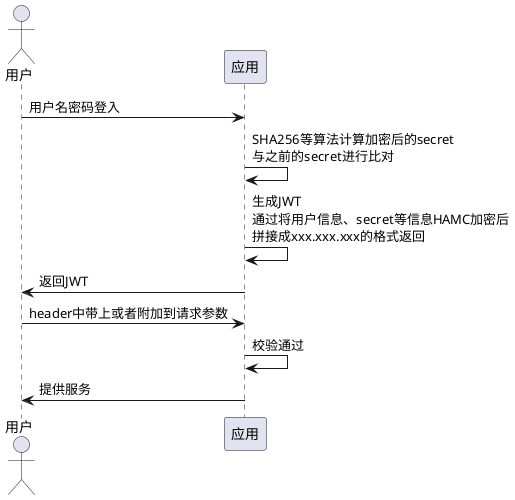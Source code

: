 @startuml JWT
actor user as "用户"
participant server as "应用"

user -> server : 用户名密码登入
server -> server : SHA256等算法计算加密后的secret\n与之前的secret进行比对
server -> server : 生成JWT\n通过将用户信息、secret等信息HAMC加密后\n拼接成xxx.xxx.xxx的格式返回
server -> user : 返回JWT
user -> server : header中带上或者附加到请求参数
server -> server : 校验通过
server -> user : 提供服务
@enduml